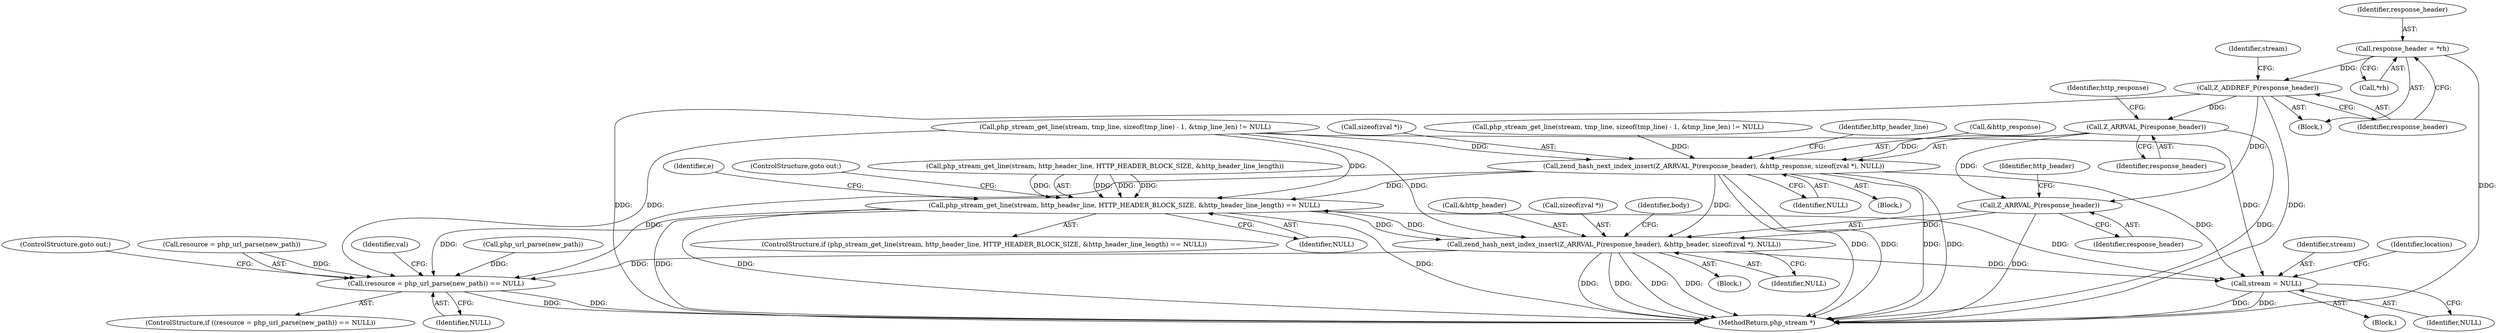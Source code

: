 digraph "0_php-src_523f230c831d7b33353203fa34aee4e92ac12bba@pointer" {
"1002425" [label="(Call,response_header = *rh)"];
"1002429" [label="(Call,Z_ADDREF_P(response_header))"];
"1002627" [label="(Call,Z_ARRVAL_P(response_header))"];
"1002626" [label="(Call,zend_hash_next_index_insert(Z_ARRVAL_P(response_header), &http_response, sizeof(zval *), NULL))"];
"1002685" [label="(Call,php_stream_get_line(stream, http_header_line, HTTP_HEADER_BLOCK_SIZE, &http_header_line_length) == NULL)"];
"1002889" [label="(Call,zend_hash_next_index_insert(Z_ARRVAL_P(response_header), &http_header, sizeof(zval *), NULL))"];
"1002940" [label="(Call,stream = NULL)"];
"1003179" [label="(Call,(resource = php_url_parse(new_path)) == NULL)"];
"1002890" [label="(Call,Z_ARRVAL_P(response_header))"];
"1002626" [label="(Call,zend_hash_next_index_insert(Z_ARRVAL_P(response_header), &http_response, sizeof(zval *), NULL))"];
"1002940" [label="(Call,stream = NULL)"];
"1002509" [label="(Call,php_stream_get_line(stream, tmp_line, sizeof(tmp_line) - 1, &tmp_line_len) != NULL)"];
"1002696" [label="(Identifier,e)"];
"1002891" [label="(Identifier,response_header)"];
"1003179" [label="(Call,(resource = php_url_parse(new_path)) == NULL)"];
"1003188" [label="(Identifier,val)"];
"1002880" [label="(Block,)"];
"1002633" [label="(Identifier,NULL)"];
"1002694" [label="(ControlStructure,goto out;)"];
"1002942" [label="(Identifier,NULL)"];
"1003184" [label="(Identifier,NULL)"];
"1002430" [label="(Identifier,response_header)"];
"1003178" [label="(ControlStructure,if ((resource = php_url_parse(new_path)) == NULL))"];
"1002427" [label="(Call,*rh)"];
"1003182" [label="(Call,php_url_parse(new_path))"];
"1002403" [label="(Block,)"];
"1003186" [label="(ControlStructure,goto out;)"];
"1002449" [label="(Block,)"];
"1002628" [label="(Identifier,response_header)"];
"1002685" [label="(Call,php_stream_get_line(stream, http_header_line, HTTP_HEADER_BLOCK_SIZE, &http_header_line_length) == NULL)"];
"1002890" [label="(Call,Z_ARRVAL_P(response_header))"];
"1002638" [label="(Identifier,http_header_line)"];
"1002893" [label="(Identifier,http_header)"];
"1003180" [label="(Call,resource = php_url_parse(new_path))"];
"1002896" [label="(Identifier,NULL)"];
"1002941" [label="(Identifier,stream)"];
"1002684" [label="(ControlStructure,if (php_stream_get_line(stream, http_header_line, HTTP_HEADER_BLOCK_SIZE, &http_header_line_length) == NULL))"];
"1002686" [label="(Call,php_stream_get_line(stream, http_header_line, HTTP_HEADER_BLOCK_SIZE, &http_header_line_length))"];
"1002426" [label="(Identifier,response_header)"];
"1002429" [label="(Call,Z_ADDREF_P(response_header))"];
"1002434" [label="(Identifier,stream)"];
"1002889" [label="(Call,zend_hash_next_index_insert(Z_ARRVAL_P(response_header), &http_header, sizeof(zval *), NULL))"];
"1002946" [label="(Identifier,location)"];
"1002438" [label="(Call,php_stream_get_line(stream, tmp_line, sizeof(tmp_line) - 1, &tmp_line_len) != NULL)"];
"1002630" [label="(Identifier,http_response)"];
"1002425" [label="(Call,response_header = *rh)"];
"1003241" [label="(MethodReturn,php_stream *)"];
"1002692" [label="(Identifier,NULL)"];
"1002627" [label="(Call,Z_ARRVAL_P(response_header))"];
"1002644" [label="(Identifier,body)"];
"1002629" [label="(Call,&http_response)"];
"1002911" [label="(Block,)"];
"1002892" [label="(Call,&http_header)"];
"1002631" [label="(Call,sizeof(zval *))"];
"1002894" [label="(Call,sizeof(zval *))"];
"1002425" -> "1002403"  [label="AST: "];
"1002425" -> "1002427"  [label="CFG: "];
"1002426" -> "1002425"  [label="AST: "];
"1002427" -> "1002425"  [label="AST: "];
"1002430" -> "1002425"  [label="CFG: "];
"1002425" -> "1003241"  [label="DDG: "];
"1002425" -> "1002429"  [label="DDG: "];
"1002429" -> "1002403"  [label="AST: "];
"1002429" -> "1002430"  [label="CFG: "];
"1002430" -> "1002429"  [label="AST: "];
"1002434" -> "1002429"  [label="CFG: "];
"1002429" -> "1003241"  [label="DDG: "];
"1002429" -> "1003241"  [label="DDG: "];
"1002429" -> "1002627"  [label="DDG: "];
"1002429" -> "1002890"  [label="DDG: "];
"1002627" -> "1002626"  [label="AST: "];
"1002627" -> "1002628"  [label="CFG: "];
"1002628" -> "1002627"  [label="AST: "];
"1002630" -> "1002627"  [label="CFG: "];
"1002627" -> "1003241"  [label="DDG: "];
"1002627" -> "1002626"  [label="DDG: "];
"1002627" -> "1002890"  [label="DDG: "];
"1002626" -> "1002449"  [label="AST: "];
"1002626" -> "1002633"  [label="CFG: "];
"1002629" -> "1002626"  [label="AST: "];
"1002631" -> "1002626"  [label="AST: "];
"1002633" -> "1002626"  [label="AST: "];
"1002638" -> "1002626"  [label="CFG: "];
"1002626" -> "1003241"  [label="DDG: "];
"1002626" -> "1003241"  [label="DDG: "];
"1002626" -> "1003241"  [label="DDG: "];
"1002626" -> "1003241"  [label="DDG: "];
"1002509" -> "1002626"  [label="DDG: "];
"1002438" -> "1002626"  [label="DDG: "];
"1002626" -> "1002685"  [label="DDG: "];
"1002626" -> "1002889"  [label="DDG: "];
"1002626" -> "1002940"  [label="DDG: "];
"1002626" -> "1003179"  [label="DDG: "];
"1002685" -> "1002684"  [label="AST: "];
"1002685" -> "1002692"  [label="CFG: "];
"1002686" -> "1002685"  [label="AST: "];
"1002692" -> "1002685"  [label="AST: "];
"1002694" -> "1002685"  [label="CFG: "];
"1002696" -> "1002685"  [label="CFG: "];
"1002685" -> "1003241"  [label="DDG: "];
"1002685" -> "1003241"  [label="DDG: "];
"1002685" -> "1003241"  [label="DDG: "];
"1002686" -> "1002685"  [label="DDG: "];
"1002686" -> "1002685"  [label="DDG: "];
"1002686" -> "1002685"  [label="DDG: "];
"1002686" -> "1002685"  [label="DDG: "];
"1002889" -> "1002685"  [label="DDG: "];
"1002438" -> "1002685"  [label="DDG: "];
"1002685" -> "1002889"  [label="DDG: "];
"1002685" -> "1002940"  [label="DDG: "];
"1002685" -> "1003179"  [label="DDG: "];
"1002889" -> "1002880"  [label="AST: "];
"1002889" -> "1002896"  [label="CFG: "];
"1002890" -> "1002889"  [label="AST: "];
"1002892" -> "1002889"  [label="AST: "];
"1002894" -> "1002889"  [label="AST: "];
"1002896" -> "1002889"  [label="AST: "];
"1002644" -> "1002889"  [label="CFG: "];
"1002889" -> "1003241"  [label="DDG: "];
"1002889" -> "1003241"  [label="DDG: "];
"1002889" -> "1003241"  [label="DDG: "];
"1002889" -> "1003241"  [label="DDG: "];
"1002890" -> "1002889"  [label="DDG: "];
"1002438" -> "1002889"  [label="DDG: "];
"1002889" -> "1002940"  [label="DDG: "];
"1002889" -> "1003179"  [label="DDG: "];
"1002940" -> "1002911"  [label="AST: "];
"1002940" -> "1002942"  [label="CFG: "];
"1002941" -> "1002940"  [label="AST: "];
"1002942" -> "1002940"  [label="AST: "];
"1002946" -> "1002940"  [label="CFG: "];
"1002940" -> "1003241"  [label="DDG: "];
"1002940" -> "1003241"  [label="DDG: "];
"1002438" -> "1002940"  [label="DDG: "];
"1003179" -> "1003178"  [label="AST: "];
"1003179" -> "1003184"  [label="CFG: "];
"1003180" -> "1003179"  [label="AST: "];
"1003184" -> "1003179"  [label="AST: "];
"1003186" -> "1003179"  [label="CFG: "];
"1003188" -> "1003179"  [label="CFG: "];
"1003179" -> "1003241"  [label="DDG: "];
"1003179" -> "1003241"  [label="DDG: "];
"1003180" -> "1003179"  [label="DDG: "];
"1003182" -> "1003179"  [label="DDG: "];
"1002438" -> "1003179"  [label="DDG: "];
"1002890" -> "1002891"  [label="CFG: "];
"1002891" -> "1002890"  [label="AST: "];
"1002893" -> "1002890"  [label="CFG: "];
"1002890" -> "1003241"  [label="DDG: "];
}
